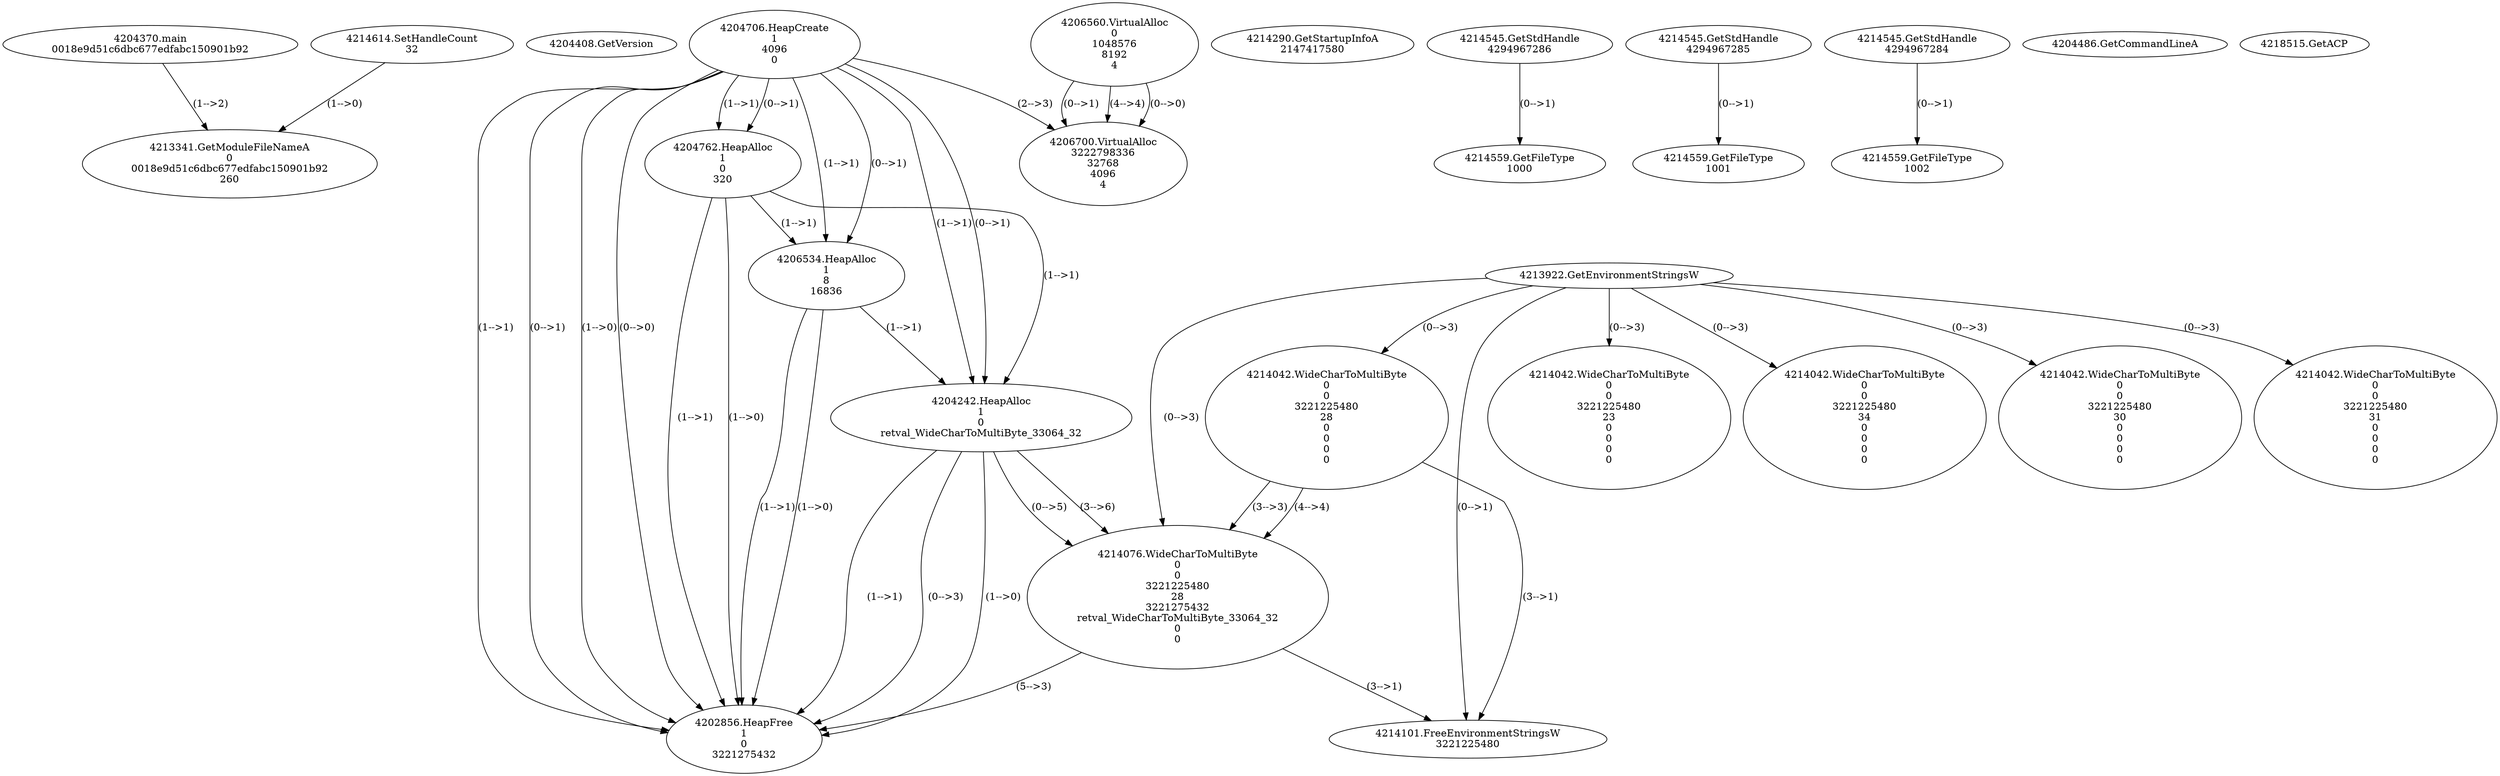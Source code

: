 // Global SCDG with merge call
digraph {
	0 [label="4204370.main
0018e9d51c6dbc677edfabc150901b92"]
	1 [label="4204408.GetVersion
"]
	2 [label="4204706.HeapCreate
1
4096
0"]
	3 [label="4204762.HeapAlloc
1
0
320"]
	2 -> 3 [label="(1-->1)"]
	2 -> 3 [label="(0-->1)"]
	4 [label="4206534.HeapAlloc
1
8
16836"]
	2 -> 4 [label="(1-->1)"]
	2 -> 4 [label="(0-->1)"]
	3 -> 4 [label="(1-->1)"]
	5 [label="4206560.VirtualAlloc
0
1048576
8192
4"]
	6 [label="4206700.VirtualAlloc
3222798336
32768
4096
4"]
	5 -> 6 [label="(0-->1)"]
	2 -> 6 [label="(2-->3)"]
	5 -> 6 [label="(4-->4)"]
	5 -> 6 [label="(0-->0)"]
	7 [label="4214290.GetStartupInfoA
2147417580"]
	8 [label="4214545.GetStdHandle
4294967286"]
	9 [label="4214559.GetFileType
1000"]
	8 -> 9 [label="(0-->1)"]
	10 [label="4214545.GetStdHandle
4294967285"]
	11 [label="4214559.GetFileType
1001"]
	10 -> 11 [label="(0-->1)"]
	12 [label="4214545.GetStdHandle
4294967284"]
	13 [label="4214559.GetFileType
1002"]
	12 -> 13 [label="(0-->1)"]
	14 [label="4214614.SetHandleCount
32"]
	15 [label="4204486.GetCommandLineA
"]
	16 [label="4213922.GetEnvironmentStringsW
"]
	17 [label="4214042.WideCharToMultiByte
0
0
3221225480
28
0
0
0
0"]
	16 -> 17 [label="(0-->3)"]
	18 [label="4204242.HeapAlloc
1
0
retval_WideCharToMultiByte_33064_32"]
	2 -> 18 [label="(1-->1)"]
	2 -> 18 [label="(0-->1)"]
	3 -> 18 [label="(1-->1)"]
	4 -> 18 [label="(1-->1)"]
	19 [label="4214076.WideCharToMultiByte
0
0
3221225480
28
3221275432
retval_WideCharToMultiByte_33064_32
0
0"]
	16 -> 19 [label="(0-->3)"]
	17 -> 19 [label="(3-->3)"]
	17 -> 19 [label="(4-->4)"]
	18 -> 19 [label="(0-->5)"]
	18 -> 19 [label="(3-->6)"]
	20 [label="4202856.HeapFree
1
0
3221275432"]
	2 -> 20 [label="(1-->1)"]
	2 -> 20 [label="(0-->1)"]
	3 -> 20 [label="(1-->1)"]
	4 -> 20 [label="(1-->1)"]
	18 -> 20 [label="(1-->1)"]
	18 -> 20 [label="(0-->3)"]
	19 -> 20 [label="(5-->3)"]
	2 -> 20 [label="(1-->0)"]
	2 -> 20 [label="(0-->0)"]
	3 -> 20 [label="(1-->0)"]
	4 -> 20 [label="(1-->0)"]
	18 -> 20 [label="(1-->0)"]
	21 [label="4214101.FreeEnvironmentStringsW
3221225480"]
	16 -> 21 [label="(0-->1)"]
	17 -> 21 [label="(3-->1)"]
	19 -> 21 [label="(3-->1)"]
	22 [label="4218515.GetACP
"]
	23 [label="4213341.GetModuleFileNameA
0
0018e9d51c6dbc677edfabc150901b92
260"]
	0 -> 23 [label="(1-->2)"]
	14 -> 23 [label="(1-->0)"]
	24 [label="4214042.WideCharToMultiByte
0
0
3221225480
23
0
0
0
0"]
	16 -> 24 [label="(0-->3)"]
	25 [label="4214042.WideCharToMultiByte
0
0
3221225480
34
0
0
0
0"]
	16 -> 25 [label="(0-->3)"]
	26 [label="4214042.WideCharToMultiByte
0
0
3221225480
30
0
0
0
0"]
	16 -> 26 [label="(0-->3)"]
	27 [label="4214042.WideCharToMultiByte
0
0
3221225480
31
0
0
0
0"]
	16 -> 27 [label="(0-->3)"]
}
